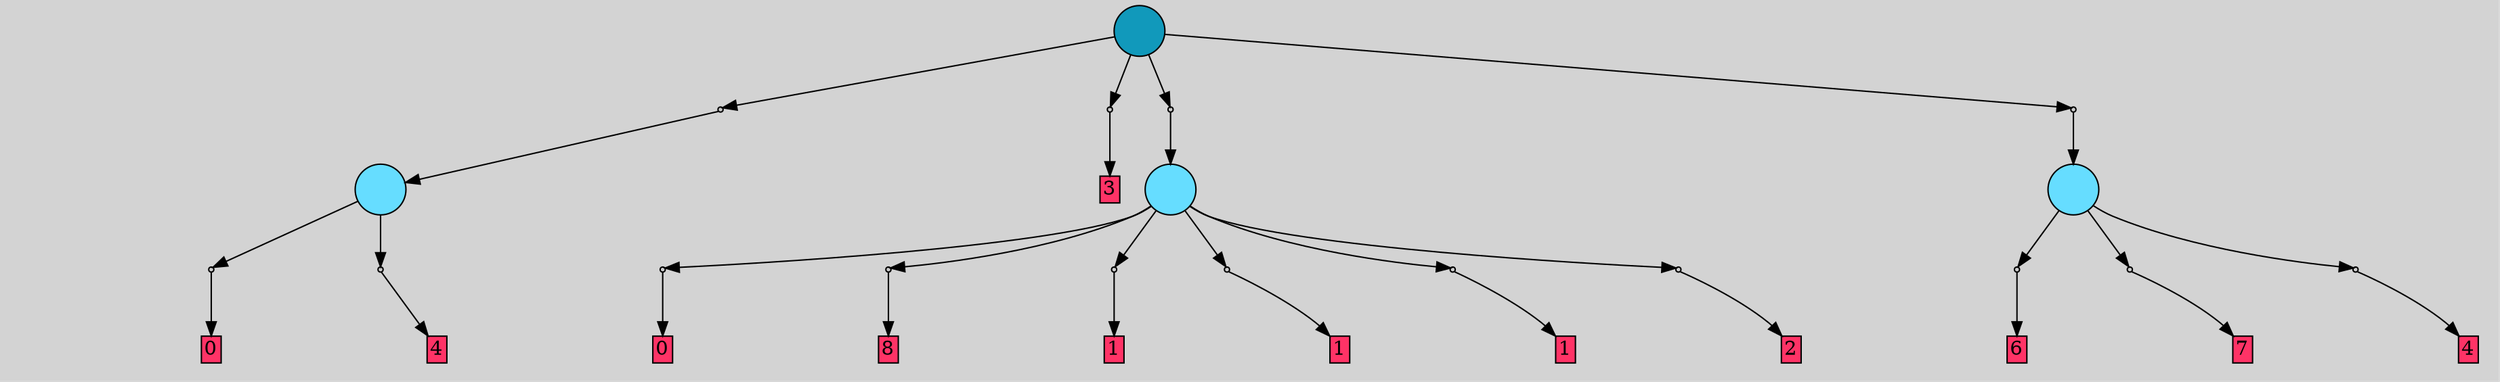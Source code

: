 // File exported with GEGELATI v1.3.1
// On the 2024-04-15 16:00:06
// With the File::TPGGraphDotExporter
digraph{
	graph[pad = "0.212, 0.055" bgcolor = lightgray]
	node[shape=circle style = filled label = ""]
		T0 [fillcolor="#66ddff"]
		T1 [fillcolor="#66ddff"]
		T2 [fillcolor="#66ddff"]
		T3 [fillcolor="#1199bb"]
		P0 [fillcolor="#cccccc" shape=point] //
		I0 [shape=box style=invis label="2|0&1|2#1|1&#92;n"]
		P0 -> I0[style=invis]
		A0 [fillcolor="#ff3366" shape=box margin=0.03 width=0 height=0 label="6"]
		T0 -> P0 -> A0
		P1 [fillcolor="#cccccc" shape=point] //
		I1 [shape=box style=invis label="3|0&1|2#4|3&#92;n"]
		P1 -> I1[style=invis]
		A1 [fillcolor="#ff3366" shape=box margin=0.03 width=0 height=0 label="7"]
		T0 -> P1 -> A1
		P2 [fillcolor="#cccccc" shape=point] //
		I2 [shape=box style=invis label="2|0&3|2#1|6&#92;n"]
		P2 -> I2[style=invis]
		A2 [fillcolor="#ff3366" shape=box margin=0.03 width=0 height=0 label="4"]
		T0 -> P2 -> A2
		P3 [fillcolor="#cccccc" shape=point] //
		I3 [shape=box style=invis label="4|0&3|2#3|0&#92;n"]
		P3 -> I3[style=invis]
		A3 [fillcolor="#ff3366" shape=box margin=0.03 width=0 height=0 label="0"]
		T1 -> P3 -> A3
		P4 [fillcolor="#cccccc" shape=point] //
		I4 [shape=box style=invis label="2|5&4|6#3|5&#92;n3|0&0|5#2|3&#92;n"]
		P4 -> I4[style=invis]
		A4 [fillcolor="#ff3366" shape=box margin=0.03 width=0 height=0 label="8"]
		T1 -> P4 -> A4
		P5 [fillcolor="#cccccc" shape=point] //
		I5 [shape=box style=invis label="4|0&1|7#2|4&#92;n"]
		P5 -> I5[style=invis]
		A5 [fillcolor="#ff3366" shape=box margin=0.03 width=0 height=0 label="1"]
		T1 -> P5 -> A5
		P6 [fillcolor="#cccccc" shape=point] //
		I6 [shape=box style=invis label="0|0&1|7#1|3&#92;n"]
		P6 -> I6[style=invis]
		A6 [fillcolor="#ff3366" shape=box margin=0.03 width=0 height=0 label="1"]
		T1 -> P6 -> A6
		P7 [fillcolor="#cccccc" shape=point] //
		I7 [shape=box style=invis label="1|0&3|6#1|2&#92;n"]
		P7 -> I7[style=invis]
		A7 [fillcolor="#ff3366" shape=box margin=0.03 width=0 height=0 label="1"]
		T1 -> P7 -> A7
		P8 [fillcolor="#cccccc" shape=point] //
		I8 [shape=box style=invis label="5|7&1|6#4|5&#92;n0|0&0|7#1|4&#92;n"]
		P8 -> I8[style=invis]
		A8 [fillcolor="#ff3366" shape=box margin=0.03 width=0 height=0 label="2"]
		T1 -> P8 -> A8
		P9 [fillcolor="#cccccc" shape=point] //
		I9 [shape=box style=invis label="1|0&1|3#4|3&#92;n"]
		P9 -> I9[style=invis]
		A9 [fillcolor="#ff3366" shape=box margin=0.03 width=0 height=0 label="0"]
		T2 -> P9 -> A9
		P10 [fillcolor="#cccccc" shape=point] //
		I10 [shape=box style=invis label="2|5&3|3#4|3&#92;n6|0&0|5#2|3&#92;n"]
		P10 -> I10[style=invis]
		A10 [fillcolor="#ff3366" shape=box margin=0.03 width=0 height=0 label="4"]
		T2 -> P10 -> A10
		P11 [fillcolor="#cccccc" shape=point] //
		I11 [shape=box style=invis label="3|1&3|7#0|3&#92;n1|0&0|1#0|6&#92;n"]
		P11 -> I11[style=invis]
		T3 -> P11 -> T2
		P12 [fillcolor="#cccccc" shape=point] //
		I12 [shape=box style=invis label="3|0&3|2#0|6&#92;n"]
		P12 -> I12[style=invis]
		A11 [fillcolor="#ff3366" shape=box margin=0.03 width=0 height=0 label="3"]
		T3 -> P12 -> A11
		P13 [fillcolor="#cccccc" shape=point] //
		I13 [shape=box style=invis label="1|3&2|5#2|3&#92;n6|0&0|3#2|0&#92;n"]
		P13 -> I13[style=invis]
		T3 -> P13 -> T1
		P14 [fillcolor="#cccccc" shape=point] //
		I14 [shape=box style=invis label="6|0&4|4#3|2&#92;n"]
		P14 -> I14[style=invis]
		T3 -> P14 -> T0
		{ rank= same T3 }
}
